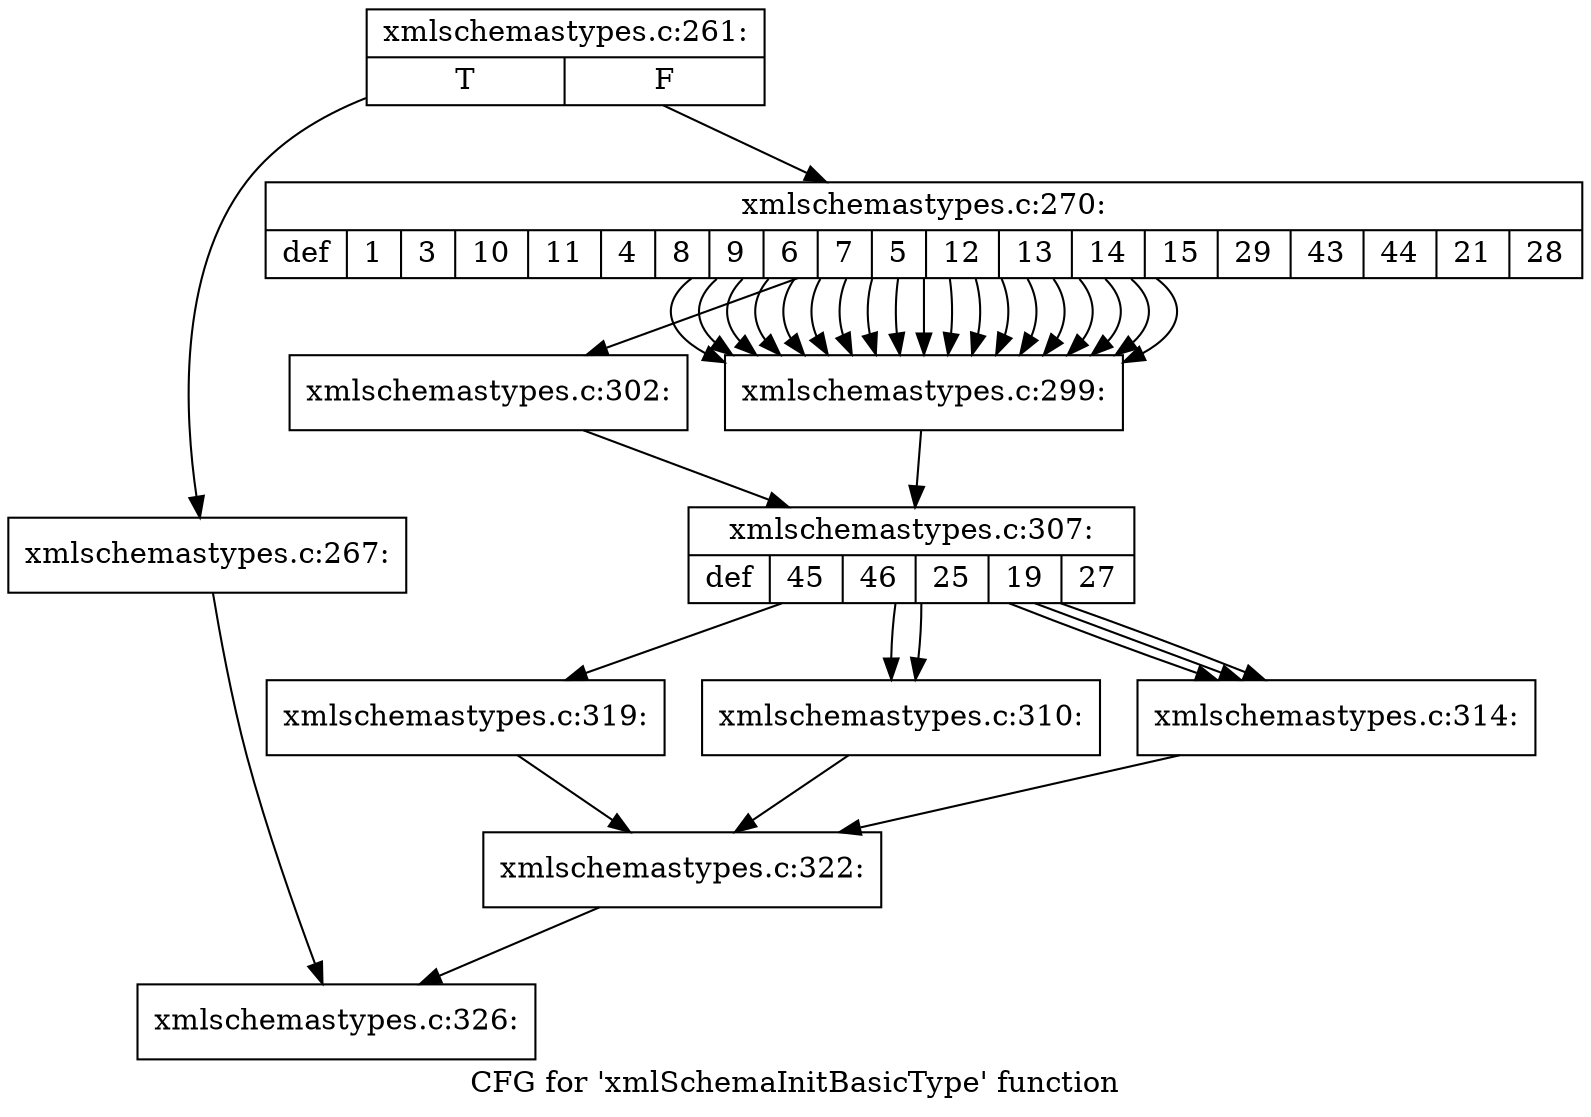 digraph "CFG for 'xmlSchemaInitBasicType' function" {
	label="CFG for 'xmlSchemaInitBasicType' function";

	Node0x57b5b80 [shape=record,label="{xmlschemastypes.c:261:|{<s0>T|<s1>F}}"];
	Node0x57b5b80 -> Node0x57b81f0;
	Node0x57b5b80 -> Node0x57b8240;
	Node0x57b81f0 [shape=record,label="{xmlschemastypes.c:267:}"];
	Node0x57b81f0 -> Node0x57b7220;
	Node0x57b8240 [shape=record,label="{xmlschemastypes.c:270:|{<s0>def|<s1>1|<s2>3|<s3>10|<s4>11|<s5>4|<s6>8|<s7>9|<s8>6|<s9>7|<s10>5|<s11>12|<s12>13|<s13>14|<s14>15|<s15>29|<s16>43|<s17>44|<s18>21|<s19>28}}"];
	Node0x57b8240 -> Node0x57b9af0;
	Node0x57b8240 -> Node0x5700210;
	Node0x57b8240 -> Node0x5700210;
	Node0x57b8240 -> Node0x5700210;
	Node0x57b8240 -> Node0x5700210;
	Node0x57b8240 -> Node0x5700210;
	Node0x57b8240 -> Node0x5700210;
	Node0x57b8240 -> Node0x5700210;
	Node0x57b8240 -> Node0x5700210;
	Node0x57b8240 -> Node0x5700210;
	Node0x57b8240 -> Node0x5700210;
	Node0x57b8240 -> Node0x5700210;
	Node0x57b8240 -> Node0x5700210;
	Node0x57b8240 -> Node0x5700210;
	Node0x57b8240 -> Node0x5700210;
	Node0x57b8240 -> Node0x5700210;
	Node0x57b8240 -> Node0x5700210;
	Node0x57b8240 -> Node0x5700210;
	Node0x57b8240 -> Node0x5700210;
	Node0x57b8240 -> Node0x5700210;
	Node0x5700210 [shape=record,label="{xmlschemastypes.c:299:}"];
	Node0x5700210 -> Node0x57b9a10;
	Node0x57b9af0 [shape=record,label="{xmlschemastypes.c:302:}"];
	Node0x57b9af0 -> Node0x57b9a10;
	Node0x57b9a10 [shape=record,label="{xmlschemastypes.c:307:|{<s0>def|<s1>45|<s2>46|<s3>25|<s4>19|<s5>27}}"];
	Node0x57b9a10 -> Node0x57bb0d0;
	Node0x57b9a10 -> Node0x57bb410;
	Node0x57b9a10 -> Node0x57bb410;
	Node0x57b9a10 -> Node0x57bb4f0;
	Node0x57b9a10 -> Node0x57bb4f0;
	Node0x57b9a10 -> Node0x57bb4f0;
	Node0x57bb410 [shape=record,label="{xmlschemastypes.c:310:}"];
	Node0x57bb410 -> Node0x57baff0;
	Node0x57bb4f0 [shape=record,label="{xmlschemastypes.c:314:}"];
	Node0x57bb4f0 -> Node0x57baff0;
	Node0x57bb0d0 [shape=record,label="{xmlschemastypes.c:319:}"];
	Node0x57bb0d0 -> Node0x57baff0;
	Node0x57baff0 [shape=record,label="{xmlschemastypes.c:322:}"];
	Node0x57baff0 -> Node0x57b7220;
	Node0x57b7220 [shape=record,label="{xmlschemastypes.c:326:}"];
}
